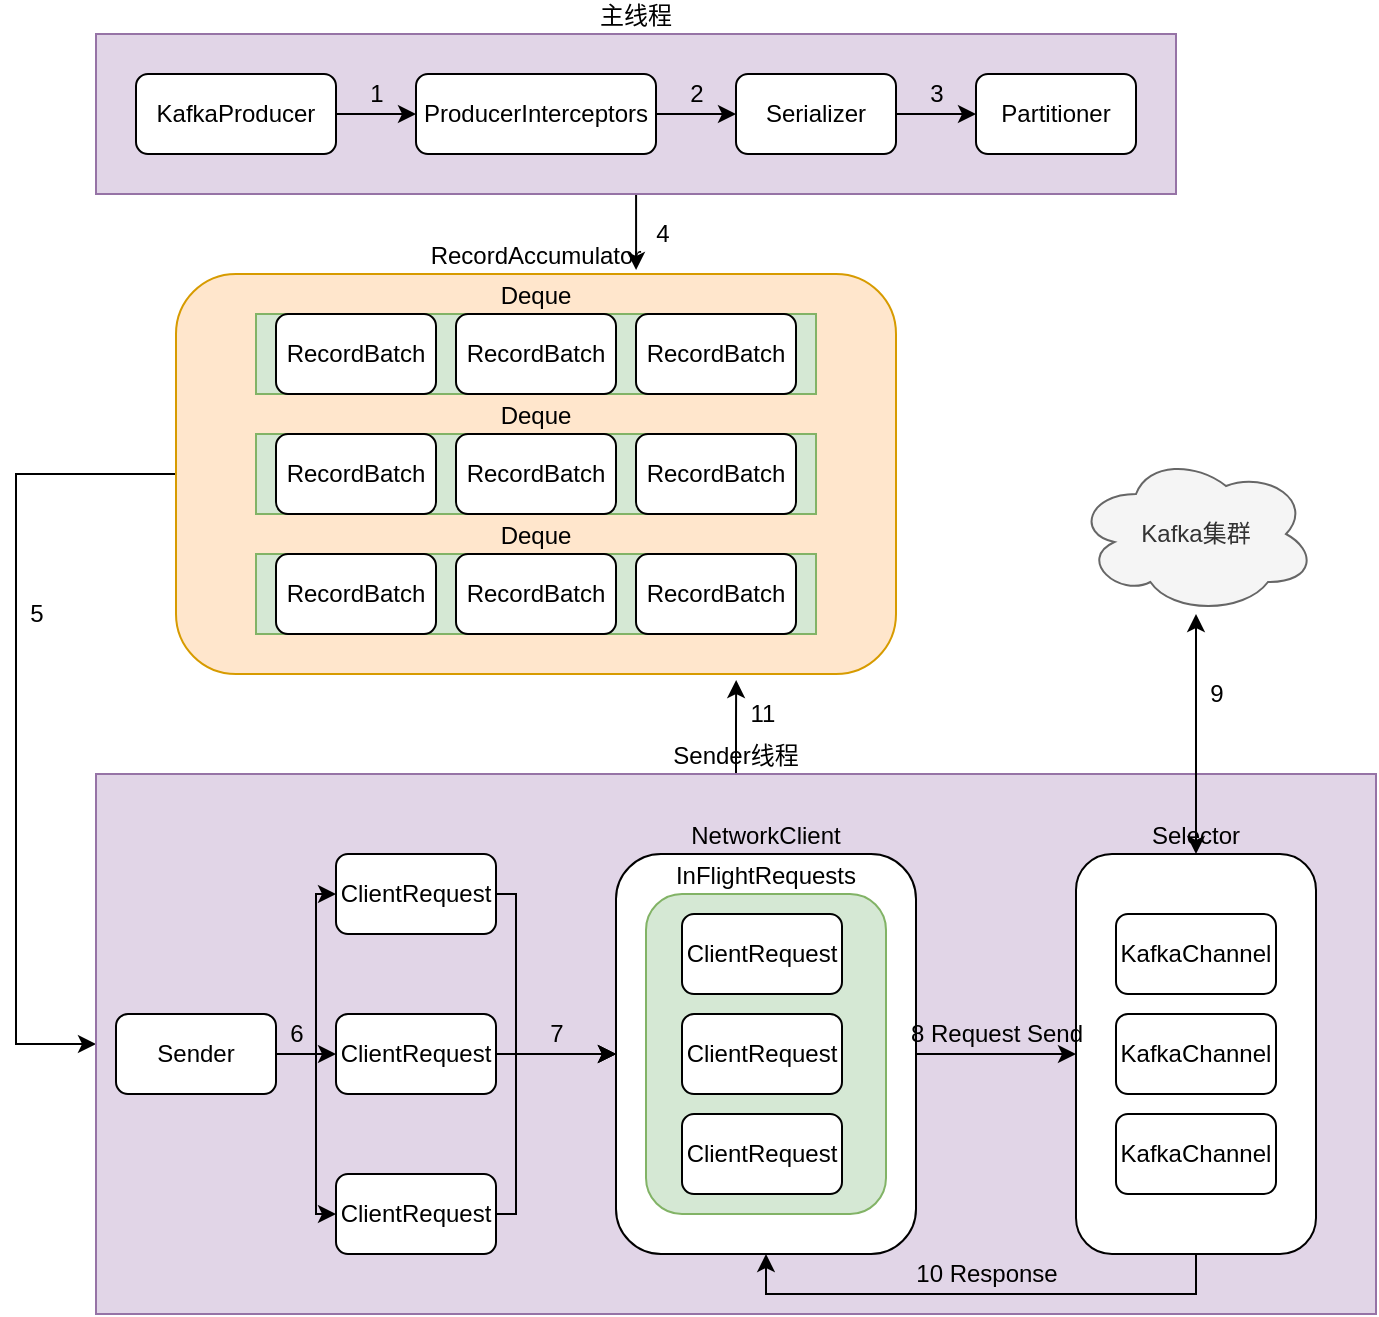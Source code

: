 <mxfile version="12.4.2" type="device" pages="1"><diagram id="HLgY36TGPIixWJJpno6a" name="第 1 页"><mxGraphModel dx="1106" dy="830" grid="1" gridSize="10" guides="1" tooltips="1" connect="1" arrows="1" fold="1" page="1" pageScale="1" pageWidth="827" pageHeight="1169" math="0" shadow="0"><root><mxCell id="0"/><mxCell id="1" parent="0"/><mxCell id="k12JsMexxltezCMX5QIw-63" style="edgeStyle=orthogonalEdgeStyle;rounded=0;orthogonalLoop=1;jettySize=auto;html=1;entryX=0.639;entryY=-0.01;entryDx=0;entryDy=0;entryPerimeter=0;startArrow=none;startFill=0;" parent="1" source="k12JsMexxltezCMX5QIw-1" target="k12JsMexxltezCMX5QIw-12" edge="1"><mxGeometry relative="1" as="geometry"/></mxCell><mxCell id="k12JsMexxltezCMX5QIw-1" value="主线程" style="rounded=0;whiteSpace=wrap;html=1;labelPosition=center;verticalLabelPosition=top;align=center;verticalAlign=bottom;fillColor=#e1d5e7;strokeColor=#9673a6;" parent="1" vertex="1"><mxGeometry x="80" y="80" width="540" height="80" as="geometry"/></mxCell><mxCell id="k12JsMexxltezCMX5QIw-5" style="edgeStyle=orthogonalEdgeStyle;rounded=0;orthogonalLoop=1;jettySize=auto;html=1;entryX=0;entryY=0.5;entryDx=0;entryDy=0;" parent="1" source="k12JsMexxltezCMX5QIw-3" target="k12JsMexxltezCMX5QIw-4" edge="1"><mxGeometry relative="1" as="geometry"/></mxCell><mxCell id="k12JsMexxltezCMX5QIw-3" value="KafkaProducer" style="rounded=1;whiteSpace=wrap;html=1;" parent="1" vertex="1"><mxGeometry x="100" y="100" width="100" height="40" as="geometry"/></mxCell><mxCell id="k12JsMexxltezCMX5QIw-8" style="edgeStyle=orthogonalEdgeStyle;rounded=0;orthogonalLoop=1;jettySize=auto;html=1;entryX=0;entryY=0.5;entryDx=0;entryDy=0;" parent="1" source="k12JsMexxltezCMX5QIw-4" target="k12JsMexxltezCMX5QIw-6" edge="1"><mxGeometry relative="1" as="geometry"/></mxCell><mxCell id="k12JsMexxltezCMX5QIw-4" value="ProducerInterceptors" style="rounded=1;whiteSpace=wrap;html=1;" parent="1" vertex="1"><mxGeometry x="240" y="100" width="120" height="40" as="geometry"/></mxCell><mxCell id="k12JsMexxltezCMX5QIw-11" style="edgeStyle=orthogonalEdgeStyle;rounded=0;orthogonalLoop=1;jettySize=auto;html=1;entryX=0;entryY=0.5;entryDx=0;entryDy=0;" parent="1" source="k12JsMexxltezCMX5QIw-6" target="k12JsMexxltezCMX5QIw-9" edge="1"><mxGeometry relative="1" as="geometry"/></mxCell><mxCell id="k12JsMexxltezCMX5QIw-6" value="Serializer" style="rounded=1;whiteSpace=wrap;html=1;" parent="1" vertex="1"><mxGeometry x="400" y="100" width="80" height="40" as="geometry"/></mxCell><mxCell id="k12JsMexxltezCMX5QIw-9" value="Partitioner" style="rounded=1;whiteSpace=wrap;html=1;" parent="1" vertex="1"><mxGeometry x="520" y="100" width="80" height="40" as="geometry"/></mxCell><mxCell id="k12JsMexxltezCMX5QIw-33" style="edgeStyle=orthogonalEdgeStyle;rounded=0;orthogonalLoop=1;jettySize=auto;html=1;exitX=0;exitY=0.5;exitDx=0;exitDy=0;" parent="1" source="k12JsMexxltezCMX5QIw-12" target="k12JsMexxltezCMX5QIw-32" edge="1"><mxGeometry relative="1" as="geometry"><Array as="points"><mxPoint x="40" y="300"/><mxPoint x="40" y="585"/></Array></mxGeometry></mxCell><mxCell id="k12JsMexxltezCMX5QIw-12" value="RecordAccumulator" style="rounded=1;whiteSpace=wrap;html=1;labelPosition=center;verticalLabelPosition=top;align=center;verticalAlign=bottom;fillColor=#ffe6cc;strokeColor=#d79b00;" parent="1" vertex="1"><mxGeometry x="120" y="200" width="360" height="200" as="geometry"/></mxCell><mxCell id="k12JsMexxltezCMX5QIw-27" value="" style="group;fillColor=#d5e8d4;strokeColor=#82b366;" parent="1" vertex="1" connectable="0"><mxGeometry x="160" y="340" width="280" height="40" as="geometry"/></mxCell><mxCell id="k12JsMexxltezCMX5QIw-62" style="edgeStyle=orthogonalEdgeStyle;rounded=0;orthogonalLoop=1;jettySize=auto;html=1;entryX=0.778;entryY=1.015;entryDx=0;entryDy=0;entryPerimeter=0;startArrow=none;startFill=0;" parent="1" source="k12JsMexxltezCMX5QIw-32" target="k12JsMexxltezCMX5QIw-12" edge="1"><mxGeometry relative="1" as="geometry"/></mxCell><mxCell id="k12JsMexxltezCMX5QIw-32" value="Sender线程" style="rounded=0;whiteSpace=wrap;html=1;labelPosition=center;verticalLabelPosition=top;align=center;verticalAlign=bottom;fillColor=#e1d5e7;strokeColor=#9673a6;" parent="1" vertex="1"><mxGeometry x="80" y="450" width="640" height="270" as="geometry"/></mxCell><mxCell id="k12JsMexxltezCMX5QIw-38" style="edgeStyle=orthogonalEdgeStyle;rounded=0;orthogonalLoop=1;jettySize=auto;html=1;entryX=0;entryY=0.5;entryDx=0;entryDy=0;" parent="1" source="k12JsMexxltezCMX5QIw-34" target="k12JsMexxltezCMX5QIw-35" edge="1"><mxGeometry relative="1" as="geometry"><Array as="points"><mxPoint x="190" y="590"/><mxPoint x="190" y="510"/></Array></mxGeometry></mxCell><mxCell id="k12JsMexxltezCMX5QIw-39" style="edgeStyle=orthogonalEdgeStyle;rounded=0;orthogonalLoop=1;jettySize=auto;html=1;entryX=0;entryY=0.5;entryDx=0;entryDy=0;" parent="1" source="k12JsMexxltezCMX5QIw-34" target="k12JsMexxltezCMX5QIw-36" edge="1"><mxGeometry relative="1" as="geometry"/></mxCell><mxCell id="k12JsMexxltezCMX5QIw-40" style="edgeStyle=orthogonalEdgeStyle;rounded=0;orthogonalLoop=1;jettySize=auto;html=1;entryX=0;entryY=0.5;entryDx=0;entryDy=0;" parent="1" source="k12JsMexxltezCMX5QIw-34" target="k12JsMexxltezCMX5QIw-37" edge="1"><mxGeometry relative="1" as="geometry"><Array as="points"><mxPoint x="190" y="590"/><mxPoint x="190" y="670"/></Array></mxGeometry></mxCell><mxCell id="k12JsMexxltezCMX5QIw-34" value="Sender" style="rounded=1;whiteSpace=wrap;html=1;" parent="1" vertex="1"><mxGeometry x="90" y="570" width="80" height="40" as="geometry"/></mxCell><mxCell id="k12JsMexxltezCMX5QIw-46" style="edgeStyle=orthogonalEdgeStyle;rounded=0;orthogonalLoop=1;jettySize=auto;html=1;entryX=0;entryY=0.5;entryDx=0;entryDy=0;" parent="1" source="k12JsMexxltezCMX5QIw-35" target="k12JsMexxltezCMX5QIw-41" edge="1"><mxGeometry relative="1" as="geometry"><Array as="points"><mxPoint x="290" y="510"/><mxPoint x="290" y="590"/></Array></mxGeometry></mxCell><mxCell id="k12JsMexxltezCMX5QIw-35" value="ClientRequest" style="rounded=1;whiteSpace=wrap;html=1;" parent="1" vertex="1"><mxGeometry x="200" y="490" width="80" height="40" as="geometry"/></mxCell><mxCell id="k12JsMexxltezCMX5QIw-47" style="edgeStyle=orthogonalEdgeStyle;rounded=0;orthogonalLoop=1;jettySize=auto;html=1;" parent="1" source="k12JsMexxltezCMX5QIw-36" edge="1"><mxGeometry relative="1" as="geometry"><mxPoint x="340" y="590" as="targetPoint"/></mxGeometry></mxCell><mxCell id="k12JsMexxltezCMX5QIw-36" value="ClientRequest" style="rounded=1;whiteSpace=wrap;html=1;" parent="1" vertex="1"><mxGeometry x="200" y="570" width="80" height="40" as="geometry"/></mxCell><mxCell id="k12JsMexxltezCMX5QIw-48" style="edgeStyle=orthogonalEdgeStyle;rounded=0;orthogonalLoop=1;jettySize=auto;html=1;entryX=0;entryY=0.5;entryDx=0;entryDy=0;" parent="1" source="k12JsMexxltezCMX5QIw-37" target="k12JsMexxltezCMX5QIw-41" edge="1"><mxGeometry relative="1" as="geometry"><mxPoint x="340" y="585" as="targetPoint"/><Array as="points"><mxPoint x="290" y="670"/><mxPoint x="290" y="590"/></Array></mxGeometry></mxCell><mxCell id="k12JsMexxltezCMX5QIw-37" value="ClientRequest" style="rounded=1;whiteSpace=wrap;html=1;" parent="1" vertex="1"><mxGeometry x="200" y="650" width="80" height="40" as="geometry"/></mxCell><mxCell id="k12JsMexxltezCMX5QIw-50" style="edgeStyle=orthogonalEdgeStyle;rounded=0;orthogonalLoop=1;jettySize=auto;html=1;entryX=0;entryY=0.5;entryDx=0;entryDy=0;" parent="1" source="k12JsMexxltezCMX5QIw-41" target="k12JsMexxltezCMX5QIw-49" edge="1"><mxGeometry relative="1" as="geometry"/></mxCell><mxCell id="k12JsMexxltezCMX5QIw-41" value="NetworkClient" style="rounded=1;whiteSpace=wrap;html=1;labelPosition=center;verticalLabelPosition=top;align=center;verticalAlign=bottom;" parent="1" vertex="1"><mxGeometry x="340" y="490" width="150" height="200" as="geometry"/></mxCell><mxCell id="k12JsMexxltezCMX5QIw-42" value="InFlightRequests" style="rounded=1;whiteSpace=wrap;html=1;labelPosition=center;verticalLabelPosition=top;align=center;verticalAlign=bottom;fillColor=#d5e8d4;strokeColor=#82b366;" parent="1" vertex="1"><mxGeometry x="355" y="510" width="120" height="160" as="geometry"/></mxCell><mxCell id="k12JsMexxltezCMX5QIw-43" value="ClientRequest" style="rounded=1;whiteSpace=wrap;html=1;" parent="1" vertex="1"><mxGeometry x="373" y="520" width="80" height="40" as="geometry"/></mxCell><mxCell id="k12JsMexxltezCMX5QIw-44" value="ClientRequest" style="rounded=1;whiteSpace=wrap;html=1;" parent="1" vertex="1"><mxGeometry x="373" y="620" width="80" height="40" as="geometry"/></mxCell><mxCell id="k12JsMexxltezCMX5QIw-45" value="ClientRequest" style="rounded=1;whiteSpace=wrap;html=1;" parent="1" vertex="1"><mxGeometry x="373" y="570" width="80" height="40" as="geometry"/></mxCell><mxCell id="k12JsMexxltezCMX5QIw-59" style="edgeStyle=orthogonalEdgeStyle;rounded=0;orthogonalLoop=1;jettySize=auto;html=1;entryX=0.5;entryY=1;entryDx=0;entryDy=0;startArrow=none;startFill=0;" parent="1" source="k12JsMexxltezCMX5QIw-49" target="k12JsMexxltezCMX5QIw-41" edge="1"><mxGeometry relative="1" as="geometry"><Array as="points"><mxPoint x="630" y="710"/><mxPoint x="415" y="710"/></Array></mxGeometry></mxCell><mxCell id="k12JsMexxltezCMX5QIw-49" value="Selector" style="rounded=1;whiteSpace=wrap;html=1;labelPosition=center;verticalLabelPosition=top;align=center;verticalAlign=bottom;" parent="1" vertex="1"><mxGeometry x="570" y="490" width="120" height="200" as="geometry"/></mxCell><mxCell id="k12JsMexxltezCMX5QIw-53" value="KafkaChannel" style="rounded=1;whiteSpace=wrap;html=1;" parent="1" vertex="1"><mxGeometry x="590" y="520" width="80" height="40" as="geometry"/></mxCell><mxCell id="k12JsMexxltezCMX5QIw-55" value="KafkaChannel" style="rounded=1;whiteSpace=wrap;html=1;" parent="1" vertex="1"><mxGeometry x="590" y="570" width="80" height="40" as="geometry"/></mxCell><mxCell id="k12JsMexxltezCMX5QIw-56" value="KafkaChannel" style="rounded=1;whiteSpace=wrap;html=1;" parent="1" vertex="1"><mxGeometry x="590" y="620" width="80" height="40" as="geometry"/></mxCell><mxCell id="k12JsMexxltezCMX5QIw-58" style="edgeStyle=orthogonalEdgeStyle;rounded=0;orthogonalLoop=1;jettySize=auto;html=1;entryX=0.5;entryY=0;entryDx=0;entryDy=0;startArrow=classic;startFill=1;" parent="1" source="k12JsMexxltezCMX5QIw-57" target="k12JsMexxltezCMX5QIw-49" edge="1"><mxGeometry relative="1" as="geometry"/></mxCell><mxCell id="k12JsMexxltezCMX5QIw-57" value="Kafka集群" style="ellipse;shape=cloud;whiteSpace=wrap;html=1;fillColor=#f5f5f5;strokeColor=#666666;fontColor=#333333;" parent="1" vertex="1"><mxGeometry x="570" y="290" width="120" height="80" as="geometry"/></mxCell><mxCell id="k12JsMexxltezCMX5QIw-60" value="8 Request Send" style="text;html=1;align=center;verticalAlign=middle;resizable=0;points=[];;autosize=1;" parent="1" vertex="1"><mxGeometry x="480" y="570" width="100" height="20" as="geometry"/></mxCell><mxCell id="k12JsMexxltezCMX5QIw-61" value="10 Response" style="text;html=1;align=center;verticalAlign=middle;resizable=0;points=[];;autosize=1;" parent="1" vertex="1"><mxGeometry x="480" y="690" width="90" height="20" as="geometry"/></mxCell><mxCell id="k12JsMexxltezCMX5QIw-28" value="Deque" style="rounded=0;whiteSpace=wrap;html=1;labelPosition=center;verticalLabelPosition=top;align=center;verticalAlign=bottom;fillColor=#d5e8d4;strokeColor=#82b366;" parent="1" vertex="1"><mxGeometry x="160" y="340" width="280" height="40" as="geometry"/></mxCell><mxCell id="k12JsMexxltezCMX5QIw-29" value="RecordBatch" style="rounded=1;whiteSpace=wrap;html=1;" parent="1" vertex="1"><mxGeometry x="170" y="340" width="80" height="40" as="geometry"/></mxCell><mxCell id="k12JsMexxltezCMX5QIw-30" value="RecordBatch" style="rounded=1;whiteSpace=wrap;html=1;" parent="1" vertex="1"><mxGeometry x="260" y="340" width="80" height="40" as="geometry"/></mxCell><mxCell id="k12JsMexxltezCMX5QIw-31" value="RecordBatch" style="rounded=1;whiteSpace=wrap;html=1;" parent="1" vertex="1"><mxGeometry x="350" y="340" width="80" height="40" as="geometry"/></mxCell><mxCell id="k12JsMexxltezCMX5QIw-23" value="Deque" style="rounded=0;whiteSpace=wrap;html=1;labelPosition=center;verticalLabelPosition=top;align=center;verticalAlign=bottom;fillColor=#d5e8d4;strokeColor=#82b366;" parent="1" vertex="1"><mxGeometry x="160" y="280" width="280" height="40" as="geometry"/></mxCell><mxCell id="k12JsMexxltezCMX5QIw-24" value="RecordBatch" style="rounded=1;whiteSpace=wrap;html=1;" parent="1" vertex="1"><mxGeometry x="170" y="280" width="80" height="40" as="geometry"/></mxCell><mxCell id="k12JsMexxltezCMX5QIw-25" value="RecordBatch" style="rounded=1;whiteSpace=wrap;html=1;" parent="1" vertex="1"><mxGeometry x="260" y="280" width="80" height="40" as="geometry"/></mxCell><mxCell id="k12JsMexxltezCMX5QIw-26" value="RecordBatch" style="rounded=1;whiteSpace=wrap;html=1;" parent="1" vertex="1"><mxGeometry x="350" y="280" width="80" height="40" as="geometry"/></mxCell><mxCell id="k12JsMexxltezCMX5QIw-13" value="Deque" style="rounded=0;whiteSpace=wrap;html=1;labelPosition=center;verticalLabelPosition=top;align=center;verticalAlign=bottom;fillColor=#d5e8d4;strokeColor=#82b366;" parent="1" vertex="1"><mxGeometry x="160" y="220" width="280" height="40" as="geometry"/></mxCell><mxCell id="k12JsMexxltezCMX5QIw-17" value="RecordBatch" style="rounded=1;whiteSpace=wrap;html=1;" parent="1" vertex="1"><mxGeometry x="170" y="220" width="80" height="40" as="geometry"/></mxCell><mxCell id="k12JsMexxltezCMX5QIw-19" value="RecordBatch" style="rounded=1;whiteSpace=wrap;html=1;" parent="1" vertex="1"><mxGeometry x="260" y="220" width="80" height="40" as="geometry"/></mxCell><mxCell id="k12JsMexxltezCMX5QIw-20" value="RecordBatch" style="rounded=1;whiteSpace=wrap;html=1;" parent="1" vertex="1"><mxGeometry x="350" y="220" width="80" height="40" as="geometry"/></mxCell><mxCell id="k12JsMexxltezCMX5QIw-64" value="1" style="text;html=1;align=center;verticalAlign=middle;resizable=0;points=[];;autosize=1;" parent="1" vertex="1"><mxGeometry x="210" y="100" width="20" height="20" as="geometry"/></mxCell><mxCell id="k12JsMexxltezCMX5QIw-65" value="2" style="text;html=1;align=center;verticalAlign=middle;resizable=0;points=[];;autosize=1;" parent="1" vertex="1"><mxGeometry x="370" y="100" width="20" height="20" as="geometry"/></mxCell><mxCell id="k12JsMexxltezCMX5QIw-66" value="3" style="text;html=1;align=center;verticalAlign=middle;resizable=0;points=[];;autosize=1;" parent="1" vertex="1"><mxGeometry x="490" y="100" width="20" height="20" as="geometry"/></mxCell><mxCell id="k12JsMexxltezCMX5QIw-69" value="4" style="text;html=1;align=center;verticalAlign=middle;resizable=0;points=[];;autosize=1;" parent="1" vertex="1"><mxGeometry x="353" y="170" width="20" height="20" as="geometry"/></mxCell><mxCell id="k12JsMexxltezCMX5QIw-70" value="5" style="text;html=1;align=center;verticalAlign=middle;resizable=0;points=[];;autosize=1;" parent="1" vertex="1"><mxGeometry x="40" y="360" width="20" height="20" as="geometry"/></mxCell><mxCell id="k12JsMexxltezCMX5QIw-71" value="6" style="text;html=1;align=center;verticalAlign=middle;resizable=0;points=[];;autosize=1;" parent="1" vertex="1"><mxGeometry x="170" y="570" width="20" height="20" as="geometry"/></mxCell><mxCell id="k12JsMexxltezCMX5QIw-73" value="7" style="text;html=1;align=center;verticalAlign=middle;resizable=0;points=[];;autosize=1;" parent="1" vertex="1"><mxGeometry x="300" y="570" width="20" height="20" as="geometry"/></mxCell><mxCell id="k12JsMexxltezCMX5QIw-75" value="9" style="text;html=1;align=center;verticalAlign=middle;resizable=0;points=[];;autosize=1;" parent="1" vertex="1"><mxGeometry x="630" y="400" width="20" height="20" as="geometry"/></mxCell><mxCell id="k12JsMexxltezCMX5QIw-77" value="11" style="text;html=1;align=center;verticalAlign=middle;resizable=0;points=[];;autosize=1;" parent="1" vertex="1"><mxGeometry x="398" y="410" width="30" height="20" as="geometry"/></mxCell></root></mxGraphModel></diagram></mxfile>